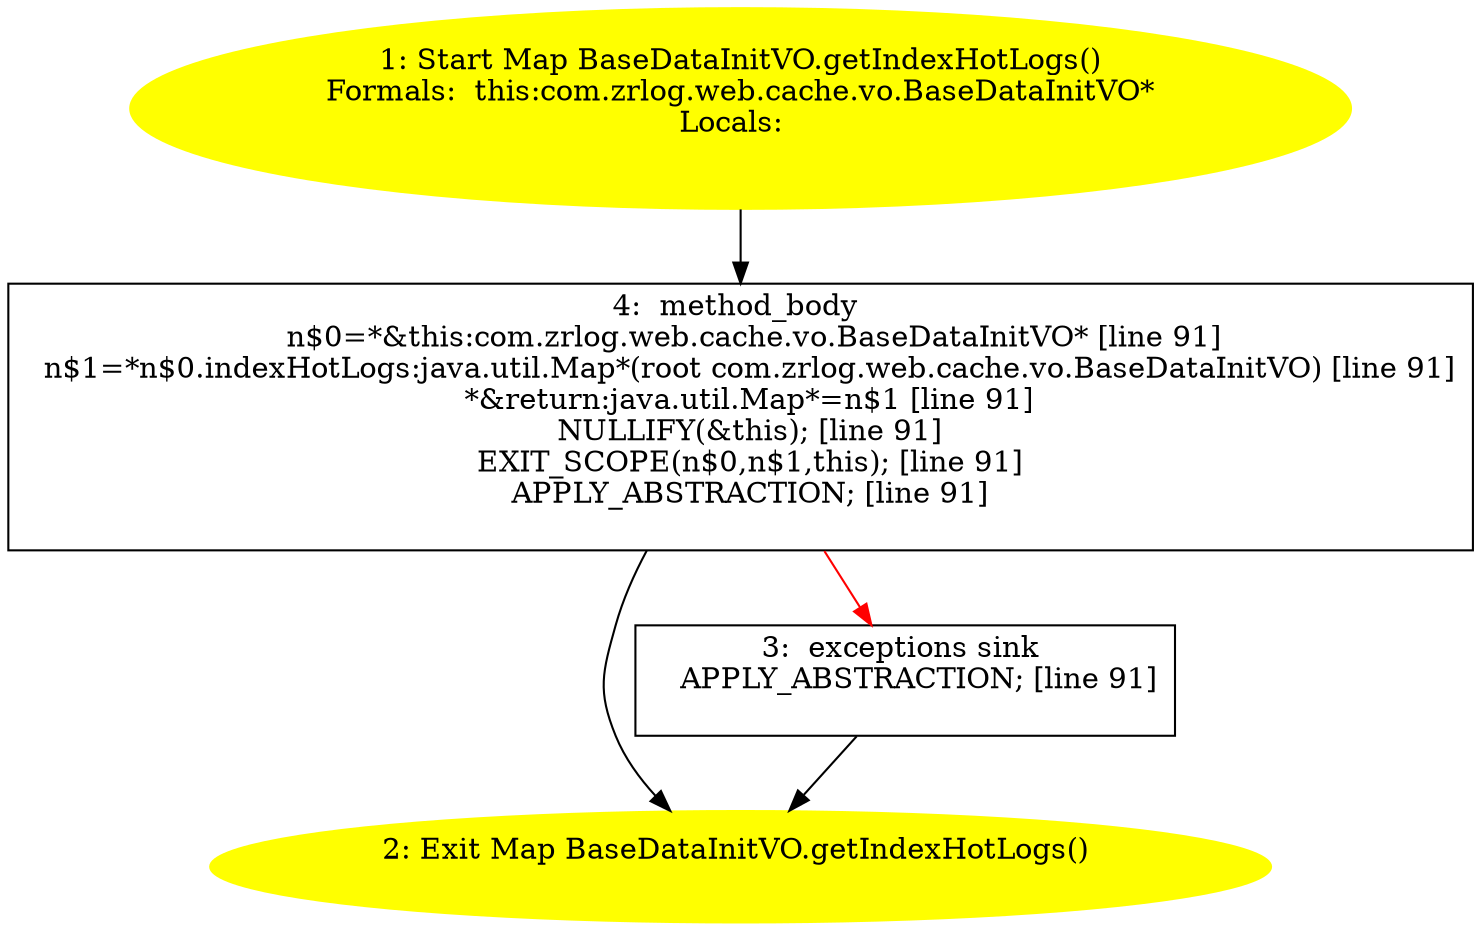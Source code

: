 /* @generated */
digraph cfg {
"com.zrlog.web.cache.vo.BaseDataInitVO.getIndexHotLogs():java.util.Map.725564fc7fb913a3c4371cba9271441c_1" [label="1: Start Map BaseDataInitVO.getIndexHotLogs()\nFormals:  this:com.zrlog.web.cache.vo.BaseDataInitVO*\nLocals:  \n  " color=yellow style=filled]
	

	 "com.zrlog.web.cache.vo.BaseDataInitVO.getIndexHotLogs():java.util.Map.725564fc7fb913a3c4371cba9271441c_1" -> "com.zrlog.web.cache.vo.BaseDataInitVO.getIndexHotLogs():java.util.Map.725564fc7fb913a3c4371cba9271441c_4" ;
"com.zrlog.web.cache.vo.BaseDataInitVO.getIndexHotLogs():java.util.Map.725564fc7fb913a3c4371cba9271441c_2" [label="2: Exit Map BaseDataInitVO.getIndexHotLogs() \n  " color=yellow style=filled]
	

"com.zrlog.web.cache.vo.BaseDataInitVO.getIndexHotLogs():java.util.Map.725564fc7fb913a3c4371cba9271441c_3" [label="3:  exceptions sink \n   APPLY_ABSTRACTION; [line 91]\n " shape="box"]
	

	 "com.zrlog.web.cache.vo.BaseDataInitVO.getIndexHotLogs():java.util.Map.725564fc7fb913a3c4371cba9271441c_3" -> "com.zrlog.web.cache.vo.BaseDataInitVO.getIndexHotLogs():java.util.Map.725564fc7fb913a3c4371cba9271441c_2" ;
"com.zrlog.web.cache.vo.BaseDataInitVO.getIndexHotLogs():java.util.Map.725564fc7fb913a3c4371cba9271441c_4" [label="4:  method_body \n   n$0=*&this:com.zrlog.web.cache.vo.BaseDataInitVO* [line 91]\n  n$1=*n$0.indexHotLogs:java.util.Map*(root com.zrlog.web.cache.vo.BaseDataInitVO) [line 91]\n  *&return:java.util.Map*=n$1 [line 91]\n  NULLIFY(&this); [line 91]\n  EXIT_SCOPE(n$0,n$1,this); [line 91]\n  APPLY_ABSTRACTION; [line 91]\n " shape="box"]
	

	 "com.zrlog.web.cache.vo.BaseDataInitVO.getIndexHotLogs():java.util.Map.725564fc7fb913a3c4371cba9271441c_4" -> "com.zrlog.web.cache.vo.BaseDataInitVO.getIndexHotLogs():java.util.Map.725564fc7fb913a3c4371cba9271441c_2" ;
	 "com.zrlog.web.cache.vo.BaseDataInitVO.getIndexHotLogs():java.util.Map.725564fc7fb913a3c4371cba9271441c_4" -> "com.zrlog.web.cache.vo.BaseDataInitVO.getIndexHotLogs():java.util.Map.725564fc7fb913a3c4371cba9271441c_3" [color="red" ];
}
